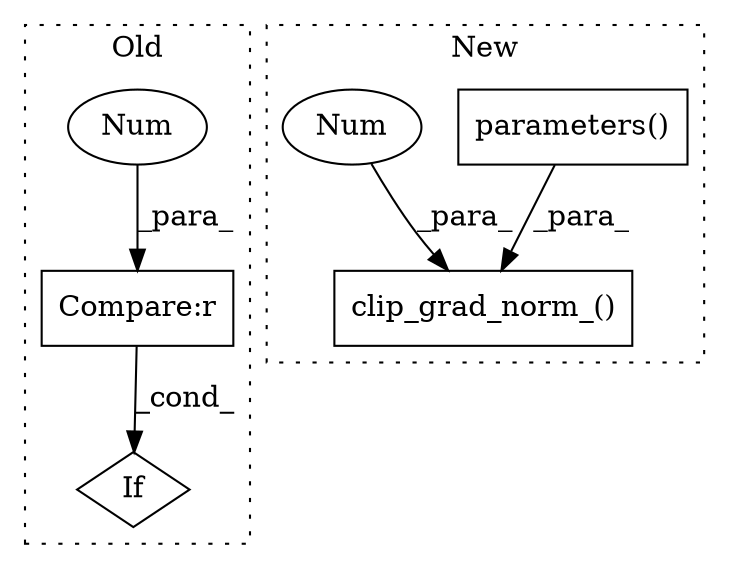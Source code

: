 digraph G {
subgraph cluster0 {
1 [label="If" a="96" s="5048" l="3" shape="diamond"];
4 [label="Compare:r" a="40" s="5066" l="12" shape="box"];
5 [label="Num" a="76" s="5077" l="1" shape="ellipse"];
label = "Old";
style="dotted";
}
subgraph cluster1 {
2 [label="clip_grad_norm_()" a="75" s="3292,3344" l="31,1" shape="box"];
3 [label="parameters()" a="75" s="3323" l="18" shape="box"];
6 [label="Num" a="76" s="3343" l="1" shape="ellipse"];
label = "New";
style="dotted";
}
3 -> 2 [label="_para_"];
4 -> 1 [label="_cond_"];
5 -> 4 [label="_para_"];
6 -> 2 [label="_para_"];
}